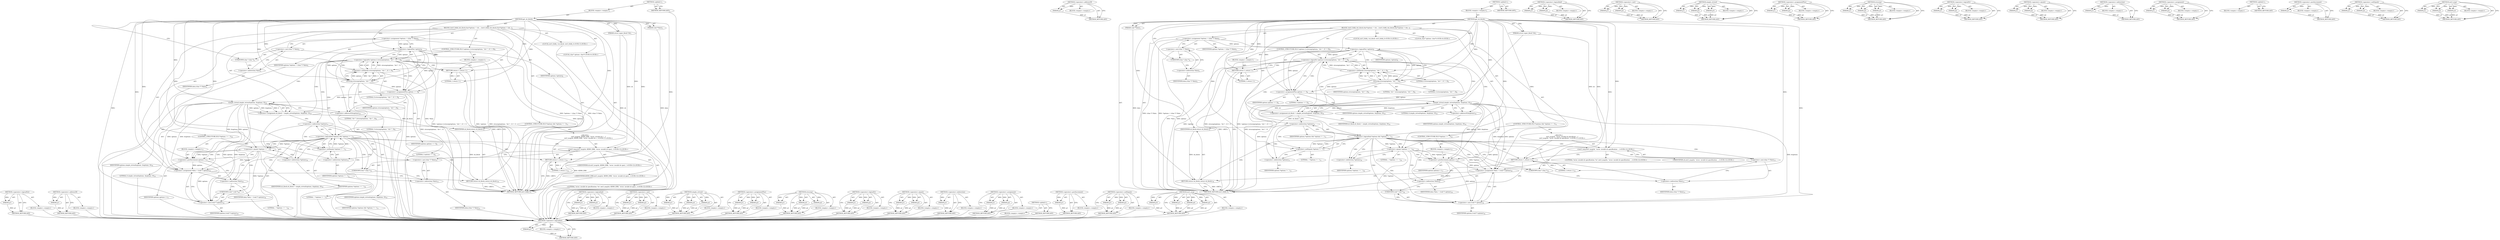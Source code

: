 digraph "ext3_msg" {
vulnerable_127 [label=<(METHOD,&lt;operator&gt;.logicalNot)>];
vulnerable_128 [label=<(PARAM,p1)>];
vulnerable_129 [label=<(BLOCK,&lt;empty&gt;,&lt;empty&gt;)>];
vulnerable_130 [label=<(METHOD_RETURN,ANY)>];
vulnerable_153 [label=<(METHOD,&lt;operator&gt;.addressOf)>];
vulnerable_154 [label=<(PARAM,p1)>];
vulnerable_155 [label=<(BLOCK,&lt;empty&gt;,&lt;empty&gt;)>];
vulnerable_156 [label=<(METHOD_RETURN,ANY)>];
vulnerable_6 [label=<(METHOD,&lt;global&gt;)<SUB>1</SUB>>];
vulnerable_7 [label=<(BLOCK,&lt;empty&gt;,&lt;empty&gt;)<SUB>1</SUB>>];
vulnerable_8 [label=<(METHOD,get_sb_block)<SUB>1</SUB>>];
vulnerable_9 [label=<(PARAM,void **data)<SUB>1</SUB>>];
vulnerable_10 [label=<(PARAM,struct super_block *sb)<SUB>1</SUB>>];
vulnerable_11 [label=<(BLOCK,{
	ext3_fsblk_t	sb_block;
	char		*options = (ch...,{
	ext3_fsblk_t	sb_block;
	char		*options = (ch...)<SUB>2</SUB>>];
vulnerable_12 [label="<(LOCAL,ext3_fsblk_t sb_block: ext3_fsblk_t)<SUB>3</SUB>>"];
vulnerable_13 [label="<(LOCAL,char* options: char*)<SUB>4</SUB>>"];
vulnerable_14 [label=<(&lt;operator&gt;.assignment,*options = (char *) *data)<SUB>4</SUB>>];
vulnerable_15 [label=<(IDENTIFIER,options,*options = (char *) *data)<SUB>4</SUB>>];
vulnerable_16 [label=<(&lt;operator&gt;.cast,(char *) *data)<SUB>4</SUB>>];
vulnerable_17 [label=<(UNKNOWN,char *,char *)<SUB>4</SUB>>];
vulnerable_18 [label=<(&lt;operator&gt;.indirection,*data)<SUB>4</SUB>>];
vulnerable_19 [label=<(IDENTIFIER,data,(char *) *data)<SUB>4</SUB>>];
vulnerable_20 [label=<(CONTROL_STRUCTURE,IF,if (!options || strncmp(options, &quot;sb=&quot;, 3) != 0))<SUB>6</SUB>>];
vulnerable_21 [label=<(&lt;operator&gt;.logicalOr,!options || strncmp(options, &quot;sb=&quot;, 3) != 0)<SUB>6</SUB>>];
vulnerable_22 [label=<(&lt;operator&gt;.logicalNot,!options)<SUB>6</SUB>>];
vulnerable_23 [label=<(IDENTIFIER,options,!options)<SUB>6</SUB>>];
vulnerable_24 [label=<(&lt;operator&gt;.notEquals,strncmp(options, &quot;sb=&quot;, 3) != 0)<SUB>6</SUB>>];
vulnerable_25 [label=<(strncmp,strncmp(options, &quot;sb=&quot;, 3))<SUB>6</SUB>>];
vulnerable_26 [label=<(IDENTIFIER,options,strncmp(options, &quot;sb=&quot;, 3))<SUB>6</SUB>>];
vulnerable_27 [label=<(LITERAL,&quot;sb=&quot;,strncmp(options, &quot;sb=&quot;, 3))<SUB>6</SUB>>];
vulnerable_28 [label=<(LITERAL,3,strncmp(options, &quot;sb=&quot;, 3))<SUB>6</SUB>>];
vulnerable_29 [label=<(LITERAL,0,strncmp(options, &quot;sb=&quot;, 3) != 0)<SUB>6</SUB>>];
vulnerable_30 [label=<(BLOCK,&lt;empty&gt;,&lt;empty&gt;)<SUB>7</SUB>>];
vulnerable_31 [label=<(RETURN,return 1;,return 1;)<SUB>7</SUB>>];
vulnerable_32 [label=<(LITERAL,1,return 1;)<SUB>7</SUB>>];
vulnerable_33 [label=<(&lt;operator&gt;.assignmentPlus,options += 3)<SUB>8</SUB>>];
vulnerable_34 [label=<(IDENTIFIER,options,options += 3)<SUB>8</SUB>>];
vulnerable_35 [label=<(LITERAL,3,options += 3)<SUB>8</SUB>>];
vulnerable_36 [label=<(&lt;operator&gt;.assignment,sb_block = simple_strtoul(options, &amp;options, 0))<SUB>10</SUB>>];
vulnerable_37 [label=<(IDENTIFIER,sb_block,sb_block = simple_strtoul(options, &amp;options, 0))<SUB>10</SUB>>];
vulnerable_38 [label=<(simple_strtoul,simple_strtoul(options, &amp;options, 0))<SUB>10</SUB>>];
vulnerable_39 [label=<(IDENTIFIER,options,simple_strtoul(options, &amp;options, 0))<SUB>10</SUB>>];
vulnerable_40 [label=<(&lt;operator&gt;.addressOf,&amp;options)<SUB>10</SUB>>];
vulnerable_41 [label=<(IDENTIFIER,options,simple_strtoul(options, &amp;options, 0))<SUB>10</SUB>>];
vulnerable_42 [label=<(LITERAL,0,simple_strtoul(options, &amp;options, 0))<SUB>10</SUB>>];
vulnerable_43 [label=<(CONTROL_STRUCTURE,IF,if (*options &amp;&amp; *options != ','))<SUB>11</SUB>>];
vulnerable_44 [label=<(&lt;operator&gt;.logicalAnd,*options &amp;&amp; *options != ',')<SUB>11</SUB>>];
vulnerable_45 [label=<(&lt;operator&gt;.indirection,*options)<SUB>11</SUB>>];
vulnerable_46 [label=<(IDENTIFIER,options,*options &amp;&amp; *options != ',')<SUB>11</SUB>>];
vulnerable_47 [label=<(&lt;operator&gt;.notEquals,*options != ',')<SUB>11</SUB>>];
vulnerable_48 [label=<(&lt;operator&gt;.indirection,*options)<SUB>11</SUB>>];
vulnerable_49 [label=<(IDENTIFIER,options,*options != ',')<SUB>11</SUB>>];
vulnerable_50 [label=<(LITERAL,',',*options != ',')<SUB>11</SUB>>];
vulnerable_51 [label="<(BLOCK,{
		ext3_msg(sb, &quot;error: invalid sb specificati...,{
		ext3_msg(sb, &quot;error: invalid sb specificati...)<SUB>11</SUB>>"];
vulnerable_52 [label="<(ext3_msg,ext3_msg(sb, &quot;error: invalid sb specification: ...)<SUB>12</SUB>>"];
vulnerable_53 [label="<(IDENTIFIER,sb,ext3_msg(sb, &quot;error: invalid sb specification: ...)<SUB>12</SUB>>"];
vulnerable_54 [label="<(LITERAL,&quot;error: invalid sb specification: %s&quot;,ext3_msg(sb, &quot;error: invalid sb specification: ...)<SUB>12</SUB>>"];
vulnerable_55 [label=<(&lt;operator&gt;.cast,(char *) *data)<SUB>13</SUB>>];
vulnerable_56 [label=<(UNKNOWN,char *,char *)<SUB>13</SUB>>];
vulnerable_57 [label=<(&lt;operator&gt;.indirection,*data)<SUB>13</SUB>>];
vulnerable_58 [label=<(IDENTIFIER,data,(char *) *data)<SUB>13</SUB>>];
vulnerable_59 [label=<(RETURN,return 1;,return 1;)<SUB>14</SUB>>];
vulnerable_60 [label=<(LITERAL,1,return 1;)<SUB>14</SUB>>];
vulnerable_61 [label=<(CONTROL_STRUCTURE,IF,if (*options == ','))<SUB>16</SUB>>];
vulnerable_62 [label=<(&lt;operator&gt;.equals,*options == ',')<SUB>16</SUB>>];
vulnerable_63 [label=<(&lt;operator&gt;.indirection,*options)<SUB>16</SUB>>];
vulnerable_64 [label=<(IDENTIFIER,options,*options == ',')<SUB>16</SUB>>];
vulnerable_65 [label=<(LITERAL,',',*options == ',')<SUB>16</SUB>>];
vulnerable_66 [label=<(BLOCK,&lt;empty&gt;,&lt;empty&gt;)<SUB>17</SUB>>];
vulnerable_67 [label=<(&lt;operator&gt;.postIncrement,options++)<SUB>17</SUB>>];
vulnerable_68 [label=<(IDENTIFIER,options,options++)<SUB>17</SUB>>];
vulnerable_69 [label=<(&lt;operator&gt;.assignment,*data = (void *) options)<SUB>18</SUB>>];
vulnerable_70 [label=<(&lt;operator&gt;.indirection,*data)<SUB>18</SUB>>];
vulnerable_71 [label=<(IDENTIFIER,data,*data = (void *) options)<SUB>18</SUB>>];
vulnerable_72 [label=<(&lt;operator&gt;.cast,(void *) options)<SUB>18</SUB>>];
vulnerable_73 [label=<(UNKNOWN,void *,void *)<SUB>18</SUB>>];
vulnerable_74 [label=<(IDENTIFIER,options,(void *) options)<SUB>18</SUB>>];
vulnerable_75 [label=<(RETURN,return sb_block;,return sb_block;)<SUB>19</SUB>>];
vulnerable_76 [label=<(IDENTIFIER,sb_block,return sb_block;)<SUB>19</SUB>>];
vulnerable_77 [label=<(METHOD_RETURN,ext3_fsblk_t)<SUB>1</SUB>>];
vulnerable_79 [label=<(METHOD_RETURN,ANY)<SUB>1</SUB>>];
vulnerable_157 [label=<(METHOD,&lt;operator&gt;.logicalAnd)>];
vulnerable_158 [label=<(PARAM,p1)>];
vulnerable_159 [label=<(PARAM,p2)>];
vulnerable_160 [label=<(BLOCK,&lt;empty&gt;,&lt;empty&gt;)>];
vulnerable_161 [label=<(METHOD_RETURN,ANY)>];
vulnerable_113 [label=<(METHOD,&lt;operator&gt;.cast)>];
vulnerable_114 [label=<(PARAM,p1)>];
vulnerable_115 [label=<(PARAM,p2)>];
vulnerable_116 [label=<(BLOCK,&lt;empty&gt;,&lt;empty&gt;)>];
vulnerable_117 [label=<(METHOD_RETURN,ANY)>];
vulnerable_147 [label=<(METHOD,simple_strtoul)>];
vulnerable_148 [label=<(PARAM,p1)>];
vulnerable_149 [label=<(PARAM,p2)>];
vulnerable_150 [label=<(PARAM,p3)>];
vulnerable_151 [label=<(BLOCK,&lt;empty&gt;,&lt;empty&gt;)>];
vulnerable_152 [label=<(METHOD_RETURN,ANY)>];
vulnerable_142 [label=<(METHOD,&lt;operator&gt;.assignmentPlus)>];
vulnerable_143 [label=<(PARAM,p1)>];
vulnerable_144 [label=<(PARAM,p2)>];
vulnerable_145 [label=<(BLOCK,&lt;empty&gt;,&lt;empty&gt;)>];
vulnerable_146 [label=<(METHOD_RETURN,ANY)>];
vulnerable_136 [label=<(METHOD,strncmp)>];
vulnerable_137 [label=<(PARAM,p1)>];
vulnerable_138 [label=<(PARAM,p2)>];
vulnerable_139 [label=<(PARAM,p3)>];
vulnerable_140 [label=<(BLOCK,&lt;empty&gt;,&lt;empty&gt;)>];
vulnerable_141 [label=<(METHOD_RETURN,ANY)>];
vulnerable_122 [label=<(METHOD,&lt;operator&gt;.logicalOr)>];
vulnerable_123 [label=<(PARAM,p1)>];
vulnerable_124 [label=<(PARAM,p2)>];
vulnerable_125 [label=<(BLOCK,&lt;empty&gt;,&lt;empty&gt;)>];
vulnerable_126 [label=<(METHOD_RETURN,ANY)>];
vulnerable_168 [label=<(METHOD,&lt;operator&gt;.equals)>];
vulnerable_169 [label=<(PARAM,p1)>];
vulnerable_170 [label=<(PARAM,p2)>];
vulnerable_171 [label=<(BLOCK,&lt;empty&gt;,&lt;empty&gt;)>];
vulnerable_172 [label=<(METHOD_RETURN,ANY)>];
vulnerable_118 [label=<(METHOD,&lt;operator&gt;.indirection)>];
vulnerable_119 [label=<(PARAM,p1)>];
vulnerable_120 [label=<(BLOCK,&lt;empty&gt;,&lt;empty&gt;)>];
vulnerable_121 [label=<(METHOD_RETURN,ANY)>];
vulnerable_108 [label=<(METHOD,&lt;operator&gt;.assignment)>];
vulnerable_109 [label=<(PARAM,p1)>];
vulnerable_110 [label=<(PARAM,p2)>];
vulnerable_111 [label=<(BLOCK,&lt;empty&gt;,&lt;empty&gt;)>];
vulnerable_112 [label=<(METHOD_RETURN,ANY)>];
vulnerable_102 [label=<(METHOD,&lt;global&gt;)<SUB>1</SUB>>];
vulnerable_103 [label=<(BLOCK,&lt;empty&gt;,&lt;empty&gt;)>];
vulnerable_104 [label=<(METHOD_RETURN,ANY)>];
vulnerable_173 [label=<(METHOD,&lt;operator&gt;.postIncrement)>];
vulnerable_174 [label=<(PARAM,p1)>];
vulnerable_175 [label=<(BLOCK,&lt;empty&gt;,&lt;empty&gt;)>];
vulnerable_176 [label=<(METHOD_RETURN,ANY)>];
vulnerable_131 [label=<(METHOD,&lt;operator&gt;.notEquals)>];
vulnerable_132 [label=<(PARAM,p1)>];
vulnerable_133 [label=<(PARAM,p2)>];
vulnerable_134 [label=<(BLOCK,&lt;empty&gt;,&lt;empty&gt;)>];
vulnerable_135 [label=<(METHOD_RETURN,ANY)>];
vulnerable_162 [label=<(METHOD,ext3_msg)>];
vulnerable_163 [label=<(PARAM,p1)>];
vulnerable_164 [label=<(PARAM,p2)>];
vulnerable_165 [label=<(PARAM,p3)>];
vulnerable_166 [label=<(BLOCK,&lt;empty&gt;,&lt;empty&gt;)>];
vulnerable_167 [label=<(METHOD_RETURN,ANY)>];
fixed_128 [label=<(METHOD,&lt;operator&gt;.logicalNot)>];
fixed_129 [label=<(PARAM,p1)>];
fixed_130 [label=<(BLOCK,&lt;empty&gt;,&lt;empty&gt;)>];
fixed_131 [label=<(METHOD_RETURN,ANY)>];
fixed_154 [label=<(METHOD,&lt;operator&gt;.addressOf)>];
fixed_155 [label=<(PARAM,p1)>];
fixed_156 [label=<(BLOCK,&lt;empty&gt;,&lt;empty&gt;)>];
fixed_157 [label=<(METHOD_RETURN,ANY)>];
fixed_6 [label=<(METHOD,&lt;global&gt;)<SUB>1</SUB>>];
fixed_7 [label=<(BLOCK,&lt;empty&gt;,&lt;empty&gt;)<SUB>1</SUB>>];
fixed_8 [label=<(METHOD,get_sb_block)<SUB>1</SUB>>];
fixed_9 [label=<(PARAM,void **data)<SUB>1</SUB>>];
fixed_10 [label=<(PARAM,struct super_block *sb)<SUB>1</SUB>>];
fixed_11 [label=<(BLOCK,{
	ext3_fsblk_t	sb_block;
	char		*options = (ch...,{
	ext3_fsblk_t	sb_block;
	char		*options = (ch...)<SUB>2</SUB>>];
fixed_12 [label="<(LOCAL,ext3_fsblk_t sb_block: ext3_fsblk_t)<SUB>3</SUB>>"];
fixed_13 [label="<(LOCAL,char* options: char*)<SUB>4</SUB>>"];
fixed_14 [label=<(&lt;operator&gt;.assignment,*options = (char *) *data)<SUB>4</SUB>>];
fixed_15 [label=<(IDENTIFIER,options,*options = (char *) *data)<SUB>4</SUB>>];
fixed_16 [label=<(&lt;operator&gt;.cast,(char *) *data)<SUB>4</SUB>>];
fixed_17 [label=<(UNKNOWN,char *,char *)<SUB>4</SUB>>];
fixed_18 [label=<(&lt;operator&gt;.indirection,*data)<SUB>4</SUB>>];
fixed_19 [label=<(IDENTIFIER,data,(char *) *data)<SUB>4</SUB>>];
fixed_20 [label=<(CONTROL_STRUCTURE,IF,if (!options || strncmp(options, &quot;sb=&quot;, 3) != 0))<SUB>6</SUB>>];
fixed_21 [label=<(&lt;operator&gt;.logicalOr,!options || strncmp(options, &quot;sb=&quot;, 3) != 0)<SUB>6</SUB>>];
fixed_22 [label=<(&lt;operator&gt;.logicalNot,!options)<SUB>6</SUB>>];
fixed_23 [label=<(IDENTIFIER,options,!options)<SUB>6</SUB>>];
fixed_24 [label=<(&lt;operator&gt;.notEquals,strncmp(options, &quot;sb=&quot;, 3) != 0)<SUB>6</SUB>>];
fixed_25 [label=<(strncmp,strncmp(options, &quot;sb=&quot;, 3))<SUB>6</SUB>>];
fixed_26 [label=<(IDENTIFIER,options,strncmp(options, &quot;sb=&quot;, 3))<SUB>6</SUB>>];
fixed_27 [label=<(LITERAL,&quot;sb=&quot;,strncmp(options, &quot;sb=&quot;, 3))<SUB>6</SUB>>];
fixed_28 [label=<(LITERAL,3,strncmp(options, &quot;sb=&quot;, 3))<SUB>6</SUB>>];
fixed_29 [label=<(LITERAL,0,strncmp(options, &quot;sb=&quot;, 3) != 0)<SUB>6</SUB>>];
fixed_30 [label=<(BLOCK,&lt;empty&gt;,&lt;empty&gt;)<SUB>7</SUB>>];
fixed_31 [label=<(RETURN,return 1;,return 1;)<SUB>7</SUB>>];
fixed_32 [label=<(LITERAL,1,return 1;)<SUB>7</SUB>>];
fixed_33 [label=<(&lt;operator&gt;.assignmentPlus,options += 3)<SUB>8</SUB>>];
fixed_34 [label=<(IDENTIFIER,options,options += 3)<SUB>8</SUB>>];
fixed_35 [label=<(LITERAL,3,options += 3)<SUB>8</SUB>>];
fixed_36 [label=<(&lt;operator&gt;.assignment,sb_block = simple_strtoul(options, &amp;options, 0))<SUB>10</SUB>>];
fixed_37 [label=<(IDENTIFIER,sb_block,sb_block = simple_strtoul(options, &amp;options, 0))<SUB>10</SUB>>];
fixed_38 [label=<(simple_strtoul,simple_strtoul(options, &amp;options, 0))<SUB>10</SUB>>];
fixed_39 [label=<(IDENTIFIER,options,simple_strtoul(options, &amp;options, 0))<SUB>10</SUB>>];
fixed_40 [label=<(&lt;operator&gt;.addressOf,&amp;options)<SUB>10</SUB>>];
fixed_41 [label=<(IDENTIFIER,options,simple_strtoul(options, &amp;options, 0))<SUB>10</SUB>>];
fixed_42 [label=<(LITERAL,0,simple_strtoul(options, &amp;options, 0))<SUB>10</SUB>>];
fixed_43 [label=<(CONTROL_STRUCTURE,IF,if (*options &amp;&amp; *options != ','))<SUB>11</SUB>>];
fixed_44 [label=<(&lt;operator&gt;.logicalAnd,*options &amp;&amp; *options != ',')<SUB>11</SUB>>];
fixed_45 [label=<(&lt;operator&gt;.indirection,*options)<SUB>11</SUB>>];
fixed_46 [label=<(IDENTIFIER,options,*options &amp;&amp; *options != ',')<SUB>11</SUB>>];
fixed_47 [label=<(&lt;operator&gt;.notEquals,*options != ',')<SUB>11</SUB>>];
fixed_48 [label=<(&lt;operator&gt;.indirection,*options)<SUB>11</SUB>>];
fixed_49 [label=<(IDENTIFIER,options,*options != ',')<SUB>11</SUB>>];
fixed_50 [label=<(LITERAL,',',*options != ',')<SUB>11</SUB>>];
fixed_51 [label="<(BLOCK,{
		ext3_msg(sb, KERN_ERR, &quot;error: invalid sb s...,{
		ext3_msg(sb, KERN_ERR, &quot;error: invalid sb s...)<SUB>11</SUB>>"];
fixed_52 [label="<(ext3_msg,ext3_msg(sb, KERN_ERR, &quot;error: invalid sb speci...)<SUB>12</SUB>>"];
fixed_53 [label="<(IDENTIFIER,sb,ext3_msg(sb, KERN_ERR, &quot;error: invalid sb speci...)<SUB>12</SUB>>"];
fixed_54 [label="<(IDENTIFIER,KERN_ERR,ext3_msg(sb, KERN_ERR, &quot;error: invalid sb speci...)<SUB>12</SUB>>"];
fixed_55 [label="<(LITERAL,&quot;error: invalid sb specification: %s&quot;,ext3_msg(sb, KERN_ERR, &quot;error: invalid sb speci...)<SUB>12</SUB>>"];
fixed_56 [label=<(&lt;operator&gt;.cast,(char *) *data)<SUB>13</SUB>>];
fixed_57 [label=<(UNKNOWN,char *,char *)<SUB>13</SUB>>];
fixed_58 [label=<(&lt;operator&gt;.indirection,*data)<SUB>13</SUB>>];
fixed_59 [label=<(IDENTIFIER,data,(char *) *data)<SUB>13</SUB>>];
fixed_60 [label=<(RETURN,return 1;,return 1;)<SUB>14</SUB>>];
fixed_61 [label=<(LITERAL,1,return 1;)<SUB>14</SUB>>];
fixed_62 [label=<(CONTROL_STRUCTURE,IF,if (*options == ','))<SUB>16</SUB>>];
fixed_63 [label=<(&lt;operator&gt;.equals,*options == ',')<SUB>16</SUB>>];
fixed_64 [label=<(&lt;operator&gt;.indirection,*options)<SUB>16</SUB>>];
fixed_65 [label=<(IDENTIFIER,options,*options == ',')<SUB>16</SUB>>];
fixed_66 [label=<(LITERAL,',',*options == ',')<SUB>16</SUB>>];
fixed_67 [label=<(BLOCK,&lt;empty&gt;,&lt;empty&gt;)<SUB>17</SUB>>];
fixed_68 [label=<(&lt;operator&gt;.postIncrement,options++)<SUB>17</SUB>>];
fixed_69 [label=<(IDENTIFIER,options,options++)<SUB>17</SUB>>];
fixed_70 [label=<(&lt;operator&gt;.assignment,*data = (void *) options)<SUB>18</SUB>>];
fixed_71 [label=<(&lt;operator&gt;.indirection,*data)<SUB>18</SUB>>];
fixed_72 [label=<(IDENTIFIER,data,*data = (void *) options)<SUB>18</SUB>>];
fixed_73 [label=<(&lt;operator&gt;.cast,(void *) options)<SUB>18</SUB>>];
fixed_74 [label=<(UNKNOWN,void *,void *)<SUB>18</SUB>>];
fixed_75 [label=<(IDENTIFIER,options,(void *) options)<SUB>18</SUB>>];
fixed_76 [label=<(RETURN,return sb_block;,return sb_block;)<SUB>19</SUB>>];
fixed_77 [label=<(IDENTIFIER,sb_block,return sb_block;)<SUB>19</SUB>>];
fixed_78 [label=<(METHOD_RETURN,ext3_fsblk_t)<SUB>1</SUB>>];
fixed_80 [label=<(METHOD_RETURN,ANY)<SUB>1</SUB>>];
fixed_158 [label=<(METHOD,&lt;operator&gt;.logicalAnd)>];
fixed_159 [label=<(PARAM,p1)>];
fixed_160 [label=<(PARAM,p2)>];
fixed_161 [label=<(BLOCK,&lt;empty&gt;,&lt;empty&gt;)>];
fixed_162 [label=<(METHOD_RETURN,ANY)>];
fixed_114 [label=<(METHOD,&lt;operator&gt;.cast)>];
fixed_115 [label=<(PARAM,p1)>];
fixed_116 [label=<(PARAM,p2)>];
fixed_117 [label=<(BLOCK,&lt;empty&gt;,&lt;empty&gt;)>];
fixed_118 [label=<(METHOD_RETURN,ANY)>];
fixed_148 [label=<(METHOD,simple_strtoul)>];
fixed_149 [label=<(PARAM,p1)>];
fixed_150 [label=<(PARAM,p2)>];
fixed_151 [label=<(PARAM,p3)>];
fixed_152 [label=<(BLOCK,&lt;empty&gt;,&lt;empty&gt;)>];
fixed_153 [label=<(METHOD_RETURN,ANY)>];
fixed_143 [label=<(METHOD,&lt;operator&gt;.assignmentPlus)>];
fixed_144 [label=<(PARAM,p1)>];
fixed_145 [label=<(PARAM,p2)>];
fixed_146 [label=<(BLOCK,&lt;empty&gt;,&lt;empty&gt;)>];
fixed_147 [label=<(METHOD_RETURN,ANY)>];
fixed_137 [label=<(METHOD,strncmp)>];
fixed_138 [label=<(PARAM,p1)>];
fixed_139 [label=<(PARAM,p2)>];
fixed_140 [label=<(PARAM,p3)>];
fixed_141 [label=<(BLOCK,&lt;empty&gt;,&lt;empty&gt;)>];
fixed_142 [label=<(METHOD_RETURN,ANY)>];
fixed_123 [label=<(METHOD,&lt;operator&gt;.logicalOr)>];
fixed_124 [label=<(PARAM,p1)>];
fixed_125 [label=<(PARAM,p2)>];
fixed_126 [label=<(BLOCK,&lt;empty&gt;,&lt;empty&gt;)>];
fixed_127 [label=<(METHOD_RETURN,ANY)>];
fixed_170 [label=<(METHOD,&lt;operator&gt;.equals)>];
fixed_171 [label=<(PARAM,p1)>];
fixed_172 [label=<(PARAM,p2)>];
fixed_173 [label=<(BLOCK,&lt;empty&gt;,&lt;empty&gt;)>];
fixed_174 [label=<(METHOD_RETURN,ANY)>];
fixed_119 [label=<(METHOD,&lt;operator&gt;.indirection)>];
fixed_120 [label=<(PARAM,p1)>];
fixed_121 [label=<(BLOCK,&lt;empty&gt;,&lt;empty&gt;)>];
fixed_122 [label=<(METHOD_RETURN,ANY)>];
fixed_109 [label=<(METHOD,&lt;operator&gt;.assignment)>];
fixed_110 [label=<(PARAM,p1)>];
fixed_111 [label=<(PARAM,p2)>];
fixed_112 [label=<(BLOCK,&lt;empty&gt;,&lt;empty&gt;)>];
fixed_113 [label=<(METHOD_RETURN,ANY)>];
fixed_103 [label=<(METHOD,&lt;global&gt;)<SUB>1</SUB>>];
fixed_104 [label=<(BLOCK,&lt;empty&gt;,&lt;empty&gt;)>];
fixed_105 [label=<(METHOD_RETURN,ANY)>];
fixed_175 [label=<(METHOD,&lt;operator&gt;.postIncrement)>];
fixed_176 [label=<(PARAM,p1)>];
fixed_177 [label=<(BLOCK,&lt;empty&gt;,&lt;empty&gt;)>];
fixed_178 [label=<(METHOD_RETURN,ANY)>];
fixed_132 [label=<(METHOD,&lt;operator&gt;.notEquals)>];
fixed_133 [label=<(PARAM,p1)>];
fixed_134 [label=<(PARAM,p2)>];
fixed_135 [label=<(BLOCK,&lt;empty&gt;,&lt;empty&gt;)>];
fixed_136 [label=<(METHOD_RETURN,ANY)>];
fixed_163 [label=<(METHOD,ext3_msg)>];
fixed_164 [label=<(PARAM,p1)>];
fixed_165 [label=<(PARAM,p2)>];
fixed_166 [label=<(PARAM,p3)>];
fixed_167 [label=<(PARAM,p4)>];
fixed_168 [label=<(BLOCK,&lt;empty&gt;,&lt;empty&gt;)>];
fixed_169 [label=<(METHOD_RETURN,ANY)>];
vulnerable_127 -> vulnerable_128  [key=0, label="AST: "];
vulnerable_127 -> vulnerable_128  [key=1, label="DDG: "];
vulnerable_127 -> vulnerable_129  [key=0, label="AST: "];
vulnerable_127 -> vulnerable_130  [key=0, label="AST: "];
vulnerable_127 -> vulnerable_130  [key=1, label="CFG: "];
vulnerable_128 -> vulnerable_130  [key=0, label="DDG: p1"];
vulnerable_153 -> vulnerable_154  [key=0, label="AST: "];
vulnerable_153 -> vulnerable_154  [key=1, label="DDG: "];
vulnerable_153 -> vulnerable_155  [key=0, label="AST: "];
vulnerable_153 -> vulnerable_156  [key=0, label="AST: "];
vulnerable_153 -> vulnerable_156  [key=1, label="CFG: "];
vulnerable_154 -> vulnerable_156  [key=0, label="DDG: p1"];
vulnerable_6 -> vulnerable_7  [key=0, label="AST: "];
vulnerable_6 -> vulnerable_79  [key=0, label="AST: "];
vulnerable_6 -> vulnerable_79  [key=1, label="CFG: "];
vulnerable_7 -> vulnerable_8  [key=0, label="AST: "];
vulnerable_8 -> vulnerable_9  [key=0, label="AST: "];
vulnerable_8 -> vulnerable_9  [key=1, label="DDG: "];
vulnerable_8 -> vulnerable_10  [key=0, label="AST: "];
vulnerable_8 -> vulnerable_10  [key=1, label="DDG: "];
vulnerable_8 -> vulnerable_11  [key=0, label="AST: "];
vulnerable_8 -> vulnerable_77  [key=0, label="AST: "];
vulnerable_8 -> vulnerable_17  [key=0, label="CFG: "];
vulnerable_8 -> vulnerable_33  [key=0, label="DDG: "];
vulnerable_8 -> vulnerable_69  [key=0, label="DDG: "];
vulnerable_8 -> vulnerable_76  [key=0, label="DDG: "];
vulnerable_8 -> vulnerable_31  [key=0, label="DDG: "];
vulnerable_8 -> vulnerable_38  [key=0, label="DDG: "];
vulnerable_8 -> vulnerable_59  [key=0, label="DDG: "];
vulnerable_8 -> vulnerable_62  [key=0, label="DDG: "];
vulnerable_8 -> vulnerable_72  [key=0, label="DDG: "];
vulnerable_8 -> vulnerable_22  [key=0, label="DDG: "];
vulnerable_8 -> vulnerable_24  [key=0, label="DDG: "];
vulnerable_8 -> vulnerable_32  [key=0, label="DDG: "];
vulnerable_8 -> vulnerable_47  [key=0, label="DDG: "];
vulnerable_8 -> vulnerable_52  [key=0, label="DDG: "];
vulnerable_8 -> vulnerable_60  [key=0, label="DDG: "];
vulnerable_8 -> vulnerable_67  [key=0, label="DDG: "];
vulnerable_8 -> vulnerable_25  [key=0, label="DDG: "];
vulnerable_9 -> vulnerable_77  [key=0, label="DDG: data"];
vulnerable_10 -> vulnerable_77  [key=0, label="DDG: sb"];
vulnerable_10 -> vulnerable_52  [key=0, label="DDG: sb"];
vulnerable_11 -> vulnerable_12  [key=0, label="AST: "];
vulnerable_11 -> vulnerable_13  [key=0, label="AST: "];
vulnerable_11 -> vulnerable_14  [key=0, label="AST: "];
vulnerable_11 -> vulnerable_20  [key=0, label="AST: "];
vulnerable_11 -> vulnerable_33  [key=0, label="AST: "];
vulnerable_11 -> vulnerable_36  [key=0, label="AST: "];
vulnerable_11 -> vulnerable_43  [key=0, label="AST: "];
vulnerable_11 -> vulnerable_61  [key=0, label="AST: "];
vulnerable_11 -> vulnerable_69  [key=0, label="AST: "];
vulnerable_11 -> vulnerable_75  [key=0, label="AST: "];
vulnerable_14 -> vulnerable_15  [key=0, label="AST: "];
vulnerable_14 -> vulnerable_16  [key=0, label="AST: "];
vulnerable_14 -> vulnerable_22  [key=0, label="CFG: "];
vulnerable_14 -> vulnerable_22  [key=1, label="DDG: options"];
vulnerable_14 -> vulnerable_77  [key=0, label="DDG: (char *) *data"];
vulnerable_14 -> vulnerable_77  [key=1, label="DDG: *options = (char *) *data"];
vulnerable_16 -> vulnerable_17  [key=0, label="AST: "];
vulnerable_16 -> vulnerable_18  [key=0, label="AST: "];
vulnerable_16 -> vulnerable_14  [key=0, label="CFG: "];
vulnerable_16 -> vulnerable_77  [key=0, label="DDG: *data"];
vulnerable_17 -> vulnerable_18  [key=0, label="CFG: "];
vulnerable_18 -> vulnerable_19  [key=0, label="AST: "];
vulnerable_18 -> vulnerable_16  [key=0, label="CFG: "];
vulnerable_20 -> vulnerable_21  [key=0, label="AST: "];
vulnerable_20 -> vulnerable_30  [key=0, label="AST: "];
vulnerable_21 -> vulnerable_22  [key=0, label="AST: "];
vulnerable_21 -> vulnerable_24  [key=0, label="AST: "];
vulnerable_21 -> vulnerable_31  [key=0, label="CFG: "];
vulnerable_21 -> vulnerable_31  [key=1, label="CDG: "];
vulnerable_21 -> vulnerable_33  [key=0, label="CFG: "];
vulnerable_21 -> vulnerable_33  [key=1, label="CDG: "];
vulnerable_21 -> vulnerable_77  [key=0, label="DDG: !options"];
vulnerable_21 -> vulnerable_77  [key=1, label="DDG: strncmp(options, &quot;sb=&quot;, 3) != 0"];
vulnerable_21 -> vulnerable_77  [key=2, label="DDG: !options || strncmp(options, &quot;sb=&quot;, 3) != 0"];
vulnerable_21 -> vulnerable_38  [key=0, label="CDG: "];
vulnerable_21 -> vulnerable_45  [key=0, label="CDG: "];
vulnerable_21 -> vulnerable_40  [key=0, label="CDG: "];
vulnerable_21 -> vulnerable_44  [key=0, label="CDG: "];
vulnerable_21 -> vulnerable_36  [key=0, label="CDG: "];
vulnerable_22 -> vulnerable_23  [key=0, label="AST: "];
vulnerable_22 -> vulnerable_21  [key=0, label="CFG: "];
vulnerable_22 -> vulnerable_21  [key=1, label="DDG: options"];
vulnerable_22 -> vulnerable_25  [key=0, label="CFG: "];
vulnerable_22 -> vulnerable_25  [key=1, label="DDG: options"];
vulnerable_22 -> vulnerable_25  [key=2, label="CDG: "];
vulnerable_22 -> vulnerable_77  [key=0, label="DDG: options"];
vulnerable_22 -> vulnerable_33  [key=0, label="DDG: options"];
vulnerable_22 -> vulnerable_24  [key=0, label="CDG: "];
vulnerable_24 -> vulnerable_25  [key=0, label="AST: "];
vulnerable_24 -> vulnerable_29  [key=0, label="AST: "];
vulnerable_24 -> vulnerable_21  [key=0, label="CFG: "];
vulnerable_24 -> vulnerable_21  [key=1, label="DDG: strncmp(options, &quot;sb=&quot;, 3)"];
vulnerable_24 -> vulnerable_21  [key=2, label="DDG: 0"];
vulnerable_24 -> vulnerable_77  [key=0, label="DDG: strncmp(options, &quot;sb=&quot;, 3)"];
vulnerable_25 -> vulnerable_26  [key=0, label="AST: "];
vulnerable_25 -> vulnerable_27  [key=0, label="AST: "];
vulnerable_25 -> vulnerable_28  [key=0, label="AST: "];
vulnerable_25 -> vulnerable_24  [key=0, label="CFG: "];
vulnerable_25 -> vulnerable_24  [key=1, label="DDG: options"];
vulnerable_25 -> vulnerable_24  [key=2, label="DDG: &quot;sb=&quot;"];
vulnerable_25 -> vulnerable_24  [key=3, label="DDG: 3"];
vulnerable_25 -> vulnerable_77  [key=0, label="DDG: options"];
vulnerable_25 -> vulnerable_33  [key=0, label="DDG: options"];
vulnerable_30 -> vulnerable_31  [key=0, label="AST: "];
vulnerable_31 -> vulnerable_32  [key=0, label="AST: "];
vulnerable_31 -> vulnerable_77  [key=0, label="CFG: "];
vulnerable_31 -> vulnerable_77  [key=1, label="DDG: &lt;RET&gt;"];
vulnerable_32 -> vulnerable_31  [key=0, label="DDG: 1"];
vulnerable_33 -> vulnerable_34  [key=0, label="AST: "];
vulnerable_33 -> vulnerable_35  [key=0, label="AST: "];
vulnerable_33 -> vulnerable_40  [key=0, label="CFG: "];
vulnerable_33 -> vulnerable_38  [key=0, label="DDG: options"];
vulnerable_36 -> vulnerable_37  [key=0, label="AST: "];
vulnerable_36 -> vulnerable_38  [key=0, label="AST: "];
vulnerable_36 -> vulnerable_45  [key=0, label="CFG: "];
vulnerable_36 -> vulnerable_76  [key=0, label="DDG: sb_block"];
vulnerable_38 -> vulnerable_39  [key=0, label="AST: "];
vulnerable_38 -> vulnerable_40  [key=0, label="AST: "];
vulnerable_38 -> vulnerable_42  [key=0, label="AST: "];
vulnerable_38 -> vulnerable_36  [key=0, label="CFG: "];
vulnerable_38 -> vulnerable_36  [key=1, label="DDG: options"];
vulnerable_38 -> vulnerable_36  [key=2, label="DDG: &amp;options"];
vulnerable_38 -> vulnerable_36  [key=3, label="DDG: 0"];
vulnerable_38 -> vulnerable_69  [key=0, label="DDG: options"];
vulnerable_38 -> vulnerable_69  [key=1, label="DDG: &amp;options"];
vulnerable_38 -> vulnerable_72  [key=0, label="DDG: options"];
vulnerable_38 -> vulnerable_72  [key=1, label="DDG: &amp;options"];
vulnerable_38 -> vulnerable_67  [key=0, label="DDG: options"];
vulnerable_38 -> vulnerable_67  [key=1, label="DDG: &amp;options"];
vulnerable_40 -> vulnerable_41  [key=0, label="AST: "];
vulnerable_40 -> vulnerable_38  [key=0, label="CFG: "];
vulnerable_43 -> vulnerable_44  [key=0, label="AST: "];
vulnerable_43 -> vulnerable_51  [key=0, label="AST: "];
vulnerable_44 -> vulnerable_45  [key=0, label="AST: "];
vulnerable_44 -> vulnerable_47  [key=0, label="AST: "];
vulnerable_44 -> vulnerable_56  [key=0, label="CFG: "];
vulnerable_44 -> vulnerable_56  [key=1, label="CDG: "];
vulnerable_44 -> vulnerable_63  [key=0, label="CFG: "];
vulnerable_44 -> vulnerable_63  [key=1, label="CDG: "];
vulnerable_44 -> vulnerable_62  [key=0, label="DDG: *options"];
vulnerable_44 -> vulnerable_62  [key=1, label="CDG: "];
vulnerable_44 -> vulnerable_73  [key=0, label="CDG: "];
vulnerable_44 -> vulnerable_57  [key=0, label="CDG: "];
vulnerable_44 -> vulnerable_75  [key=0, label="CDG: "];
vulnerable_44 -> vulnerable_52  [key=0, label="CDG: "];
vulnerable_44 -> vulnerable_72  [key=0, label="CDG: "];
vulnerable_44 -> vulnerable_69  [key=0, label="CDG: "];
vulnerable_44 -> vulnerable_59  [key=0, label="CDG: "];
vulnerable_44 -> vulnerable_70  [key=0, label="CDG: "];
vulnerable_44 -> vulnerable_55  [key=0, label="CDG: "];
vulnerable_45 -> vulnerable_46  [key=0, label="AST: "];
vulnerable_45 -> vulnerable_44  [key=0, label="CFG: "];
vulnerable_45 -> vulnerable_48  [key=0, label="CFG: "];
vulnerable_45 -> vulnerable_48  [key=1, label="CDG: "];
vulnerable_45 -> vulnerable_47  [key=0, label="CDG: "];
vulnerable_47 -> vulnerable_48  [key=0, label="AST: "];
vulnerable_47 -> vulnerable_50  [key=0, label="AST: "];
vulnerable_47 -> vulnerable_44  [key=0, label="CFG: "];
vulnerable_47 -> vulnerable_44  [key=1, label="DDG: *options"];
vulnerable_47 -> vulnerable_44  [key=2, label="DDG: ','"];
vulnerable_48 -> vulnerable_49  [key=0, label="AST: "];
vulnerable_48 -> vulnerable_47  [key=0, label="CFG: "];
vulnerable_51 -> vulnerable_52  [key=0, label="AST: "];
vulnerable_51 -> vulnerable_59  [key=0, label="AST: "];
vulnerable_52 -> vulnerable_53  [key=0, label="AST: "];
vulnerable_52 -> vulnerable_54  [key=0, label="AST: "];
vulnerable_52 -> vulnerable_55  [key=0, label="AST: "];
vulnerable_52 -> vulnerable_59  [key=0, label="CFG: "];
vulnerable_55 -> vulnerable_56  [key=0, label="AST: "];
vulnerable_55 -> vulnerable_57  [key=0, label="AST: "];
vulnerable_55 -> vulnerable_52  [key=0, label="CFG: "];
vulnerable_56 -> vulnerable_57  [key=0, label="CFG: "];
vulnerable_57 -> vulnerable_58  [key=0, label="AST: "];
vulnerable_57 -> vulnerable_55  [key=0, label="CFG: "];
vulnerable_59 -> vulnerable_60  [key=0, label="AST: "];
vulnerable_59 -> vulnerable_77  [key=0, label="CFG: "];
vulnerable_59 -> vulnerable_77  [key=1, label="DDG: &lt;RET&gt;"];
vulnerable_60 -> vulnerable_59  [key=0, label="DDG: 1"];
vulnerable_61 -> vulnerable_62  [key=0, label="AST: "];
vulnerable_61 -> vulnerable_66  [key=0, label="AST: "];
vulnerable_62 -> vulnerable_63  [key=0, label="AST: "];
vulnerable_62 -> vulnerable_65  [key=0, label="AST: "];
vulnerable_62 -> vulnerable_67  [key=0, label="CFG: "];
vulnerable_62 -> vulnerable_67  [key=1, label="DDG: *options"];
vulnerable_62 -> vulnerable_67  [key=2, label="CDG: "];
vulnerable_62 -> vulnerable_70  [key=0, label="CFG: "];
vulnerable_62 -> vulnerable_69  [key=0, label="DDG: *options"];
vulnerable_62 -> vulnerable_72  [key=0, label="DDG: *options"];
vulnerable_63 -> vulnerable_64  [key=0, label="AST: "];
vulnerable_63 -> vulnerable_62  [key=0, label="CFG: "];
vulnerable_66 -> vulnerable_67  [key=0, label="AST: "];
vulnerable_67 -> vulnerable_68  [key=0, label="AST: "];
vulnerable_67 -> vulnerable_70  [key=0, label="CFG: "];
vulnerable_67 -> vulnerable_69  [key=0, label="DDG: options"];
vulnerable_67 -> vulnerable_72  [key=0, label="DDG: options"];
vulnerable_69 -> vulnerable_70  [key=0, label="AST: "];
vulnerable_69 -> vulnerable_72  [key=0, label="AST: "];
vulnerable_69 -> vulnerable_75  [key=0, label="CFG: "];
vulnerable_70 -> vulnerable_71  [key=0, label="AST: "];
vulnerable_70 -> vulnerable_73  [key=0, label="CFG: "];
vulnerable_72 -> vulnerable_73  [key=0, label="AST: "];
vulnerable_72 -> vulnerable_74  [key=0, label="AST: "];
vulnerable_72 -> vulnerable_69  [key=0, label="CFG: "];
vulnerable_73 -> vulnerable_72  [key=0, label="CFG: "];
vulnerable_75 -> vulnerable_76  [key=0, label="AST: "];
vulnerable_75 -> vulnerable_77  [key=0, label="CFG: "];
vulnerable_75 -> vulnerable_77  [key=1, label="DDG: &lt;RET&gt;"];
vulnerable_76 -> vulnerable_75  [key=0, label="DDG: sb_block"];
vulnerable_157 -> vulnerable_158  [key=0, label="AST: "];
vulnerable_157 -> vulnerable_158  [key=1, label="DDG: "];
vulnerable_157 -> vulnerable_160  [key=0, label="AST: "];
vulnerable_157 -> vulnerable_159  [key=0, label="AST: "];
vulnerable_157 -> vulnerable_159  [key=1, label="DDG: "];
vulnerable_157 -> vulnerable_161  [key=0, label="AST: "];
vulnerable_157 -> vulnerable_161  [key=1, label="CFG: "];
vulnerable_158 -> vulnerable_161  [key=0, label="DDG: p1"];
vulnerable_159 -> vulnerable_161  [key=0, label="DDG: p2"];
vulnerable_113 -> vulnerable_114  [key=0, label="AST: "];
vulnerable_113 -> vulnerable_114  [key=1, label="DDG: "];
vulnerable_113 -> vulnerable_116  [key=0, label="AST: "];
vulnerable_113 -> vulnerable_115  [key=0, label="AST: "];
vulnerable_113 -> vulnerable_115  [key=1, label="DDG: "];
vulnerable_113 -> vulnerable_117  [key=0, label="AST: "];
vulnerable_113 -> vulnerable_117  [key=1, label="CFG: "];
vulnerable_114 -> vulnerable_117  [key=0, label="DDG: p1"];
vulnerable_115 -> vulnerable_117  [key=0, label="DDG: p2"];
vulnerable_147 -> vulnerable_148  [key=0, label="AST: "];
vulnerable_147 -> vulnerable_148  [key=1, label="DDG: "];
vulnerable_147 -> vulnerable_151  [key=0, label="AST: "];
vulnerable_147 -> vulnerable_149  [key=0, label="AST: "];
vulnerable_147 -> vulnerable_149  [key=1, label="DDG: "];
vulnerable_147 -> vulnerable_152  [key=0, label="AST: "];
vulnerable_147 -> vulnerable_152  [key=1, label="CFG: "];
vulnerable_147 -> vulnerable_150  [key=0, label="AST: "];
vulnerable_147 -> vulnerable_150  [key=1, label="DDG: "];
vulnerable_148 -> vulnerable_152  [key=0, label="DDG: p1"];
vulnerable_149 -> vulnerable_152  [key=0, label="DDG: p2"];
vulnerable_150 -> vulnerable_152  [key=0, label="DDG: p3"];
vulnerable_142 -> vulnerable_143  [key=0, label="AST: "];
vulnerable_142 -> vulnerable_143  [key=1, label="DDG: "];
vulnerable_142 -> vulnerable_145  [key=0, label="AST: "];
vulnerable_142 -> vulnerable_144  [key=0, label="AST: "];
vulnerable_142 -> vulnerable_144  [key=1, label="DDG: "];
vulnerable_142 -> vulnerable_146  [key=0, label="AST: "];
vulnerable_142 -> vulnerable_146  [key=1, label="CFG: "];
vulnerable_143 -> vulnerable_146  [key=0, label="DDG: p1"];
vulnerable_144 -> vulnerable_146  [key=0, label="DDG: p2"];
vulnerable_136 -> vulnerable_137  [key=0, label="AST: "];
vulnerable_136 -> vulnerable_137  [key=1, label="DDG: "];
vulnerable_136 -> vulnerable_140  [key=0, label="AST: "];
vulnerable_136 -> vulnerable_138  [key=0, label="AST: "];
vulnerable_136 -> vulnerable_138  [key=1, label="DDG: "];
vulnerable_136 -> vulnerable_141  [key=0, label="AST: "];
vulnerable_136 -> vulnerable_141  [key=1, label="CFG: "];
vulnerable_136 -> vulnerable_139  [key=0, label="AST: "];
vulnerable_136 -> vulnerable_139  [key=1, label="DDG: "];
vulnerable_137 -> vulnerable_141  [key=0, label="DDG: p1"];
vulnerable_138 -> vulnerable_141  [key=0, label="DDG: p2"];
vulnerable_139 -> vulnerable_141  [key=0, label="DDG: p3"];
vulnerable_122 -> vulnerable_123  [key=0, label="AST: "];
vulnerable_122 -> vulnerable_123  [key=1, label="DDG: "];
vulnerable_122 -> vulnerable_125  [key=0, label="AST: "];
vulnerable_122 -> vulnerable_124  [key=0, label="AST: "];
vulnerable_122 -> vulnerable_124  [key=1, label="DDG: "];
vulnerable_122 -> vulnerable_126  [key=0, label="AST: "];
vulnerable_122 -> vulnerable_126  [key=1, label="CFG: "];
vulnerable_123 -> vulnerable_126  [key=0, label="DDG: p1"];
vulnerable_124 -> vulnerable_126  [key=0, label="DDG: p2"];
vulnerable_168 -> vulnerable_169  [key=0, label="AST: "];
vulnerable_168 -> vulnerable_169  [key=1, label="DDG: "];
vulnerable_168 -> vulnerable_171  [key=0, label="AST: "];
vulnerable_168 -> vulnerable_170  [key=0, label="AST: "];
vulnerable_168 -> vulnerable_170  [key=1, label="DDG: "];
vulnerable_168 -> vulnerable_172  [key=0, label="AST: "];
vulnerable_168 -> vulnerable_172  [key=1, label="CFG: "];
vulnerable_169 -> vulnerable_172  [key=0, label="DDG: p1"];
vulnerable_170 -> vulnerable_172  [key=0, label="DDG: p2"];
vulnerable_118 -> vulnerable_119  [key=0, label="AST: "];
vulnerable_118 -> vulnerable_119  [key=1, label="DDG: "];
vulnerable_118 -> vulnerable_120  [key=0, label="AST: "];
vulnerable_118 -> vulnerable_121  [key=0, label="AST: "];
vulnerable_118 -> vulnerable_121  [key=1, label="CFG: "];
vulnerable_119 -> vulnerable_121  [key=0, label="DDG: p1"];
vulnerable_108 -> vulnerable_109  [key=0, label="AST: "];
vulnerable_108 -> vulnerable_109  [key=1, label="DDG: "];
vulnerable_108 -> vulnerable_111  [key=0, label="AST: "];
vulnerable_108 -> vulnerable_110  [key=0, label="AST: "];
vulnerable_108 -> vulnerable_110  [key=1, label="DDG: "];
vulnerable_108 -> vulnerable_112  [key=0, label="AST: "];
vulnerable_108 -> vulnerable_112  [key=1, label="CFG: "];
vulnerable_109 -> vulnerable_112  [key=0, label="DDG: p1"];
vulnerable_110 -> vulnerable_112  [key=0, label="DDG: p2"];
vulnerable_102 -> vulnerable_103  [key=0, label="AST: "];
vulnerable_102 -> vulnerable_104  [key=0, label="AST: "];
vulnerable_102 -> vulnerable_104  [key=1, label="CFG: "];
vulnerable_173 -> vulnerable_174  [key=0, label="AST: "];
vulnerable_173 -> vulnerable_174  [key=1, label="DDG: "];
vulnerable_173 -> vulnerable_175  [key=0, label="AST: "];
vulnerable_173 -> vulnerable_176  [key=0, label="AST: "];
vulnerable_173 -> vulnerable_176  [key=1, label="CFG: "];
vulnerable_174 -> vulnerable_176  [key=0, label="DDG: p1"];
vulnerable_131 -> vulnerable_132  [key=0, label="AST: "];
vulnerable_131 -> vulnerable_132  [key=1, label="DDG: "];
vulnerable_131 -> vulnerable_134  [key=0, label="AST: "];
vulnerable_131 -> vulnerable_133  [key=0, label="AST: "];
vulnerable_131 -> vulnerable_133  [key=1, label="DDG: "];
vulnerable_131 -> vulnerable_135  [key=0, label="AST: "];
vulnerable_131 -> vulnerable_135  [key=1, label="CFG: "];
vulnerable_132 -> vulnerable_135  [key=0, label="DDG: p1"];
vulnerable_133 -> vulnerable_135  [key=0, label="DDG: p2"];
vulnerable_162 -> vulnerable_163  [key=0, label="AST: "];
vulnerable_162 -> vulnerable_163  [key=1, label="DDG: "];
vulnerable_162 -> vulnerable_166  [key=0, label="AST: "];
vulnerable_162 -> vulnerable_164  [key=0, label="AST: "];
vulnerable_162 -> vulnerable_164  [key=1, label="DDG: "];
vulnerable_162 -> vulnerable_167  [key=0, label="AST: "];
vulnerable_162 -> vulnerable_167  [key=1, label="CFG: "];
vulnerable_162 -> vulnerable_165  [key=0, label="AST: "];
vulnerable_162 -> vulnerable_165  [key=1, label="DDG: "];
vulnerable_163 -> vulnerable_167  [key=0, label="DDG: p1"];
vulnerable_164 -> vulnerable_167  [key=0, label="DDG: p2"];
vulnerable_165 -> vulnerable_167  [key=0, label="DDG: p3"];
fixed_128 -> fixed_129  [key=0, label="AST: "];
fixed_128 -> fixed_129  [key=1, label="DDG: "];
fixed_128 -> fixed_130  [key=0, label="AST: "];
fixed_128 -> fixed_131  [key=0, label="AST: "];
fixed_128 -> fixed_131  [key=1, label="CFG: "];
fixed_129 -> fixed_131  [key=0, label="DDG: p1"];
fixed_130 -> vulnerable_127  [key=0];
fixed_131 -> vulnerable_127  [key=0];
fixed_154 -> fixed_155  [key=0, label="AST: "];
fixed_154 -> fixed_155  [key=1, label="DDG: "];
fixed_154 -> fixed_156  [key=0, label="AST: "];
fixed_154 -> fixed_157  [key=0, label="AST: "];
fixed_154 -> fixed_157  [key=1, label="CFG: "];
fixed_155 -> fixed_157  [key=0, label="DDG: p1"];
fixed_156 -> vulnerable_127  [key=0];
fixed_157 -> vulnerable_127  [key=0];
fixed_6 -> fixed_7  [key=0, label="AST: "];
fixed_6 -> fixed_80  [key=0, label="AST: "];
fixed_6 -> fixed_80  [key=1, label="CFG: "];
fixed_7 -> fixed_8  [key=0, label="AST: "];
fixed_8 -> fixed_9  [key=0, label="AST: "];
fixed_8 -> fixed_9  [key=1, label="DDG: "];
fixed_8 -> fixed_10  [key=0, label="AST: "];
fixed_8 -> fixed_10  [key=1, label="DDG: "];
fixed_8 -> fixed_11  [key=0, label="AST: "];
fixed_8 -> fixed_78  [key=0, label="AST: "];
fixed_8 -> fixed_17  [key=0, label="CFG: "];
fixed_8 -> fixed_33  [key=0, label="DDG: "];
fixed_8 -> fixed_70  [key=0, label="DDG: "];
fixed_8 -> fixed_77  [key=0, label="DDG: "];
fixed_8 -> fixed_31  [key=0, label="DDG: "];
fixed_8 -> fixed_38  [key=0, label="DDG: "];
fixed_8 -> fixed_60  [key=0, label="DDG: "];
fixed_8 -> fixed_63  [key=0, label="DDG: "];
fixed_8 -> fixed_73  [key=0, label="DDG: "];
fixed_8 -> fixed_22  [key=0, label="DDG: "];
fixed_8 -> fixed_24  [key=0, label="DDG: "];
fixed_8 -> fixed_32  [key=0, label="DDG: "];
fixed_8 -> fixed_47  [key=0, label="DDG: "];
fixed_8 -> fixed_52  [key=0, label="DDG: "];
fixed_8 -> fixed_61  [key=0, label="DDG: "];
fixed_8 -> fixed_68  [key=0, label="DDG: "];
fixed_8 -> fixed_25  [key=0, label="DDG: "];
fixed_9 -> fixed_78  [key=0, label="DDG: data"];
fixed_10 -> fixed_78  [key=0, label="DDG: sb"];
fixed_10 -> fixed_52  [key=0, label="DDG: sb"];
fixed_11 -> fixed_12  [key=0, label="AST: "];
fixed_11 -> fixed_13  [key=0, label="AST: "];
fixed_11 -> fixed_14  [key=0, label="AST: "];
fixed_11 -> fixed_20  [key=0, label="AST: "];
fixed_11 -> fixed_33  [key=0, label="AST: "];
fixed_11 -> fixed_36  [key=0, label="AST: "];
fixed_11 -> fixed_43  [key=0, label="AST: "];
fixed_11 -> fixed_62  [key=0, label="AST: "];
fixed_11 -> fixed_70  [key=0, label="AST: "];
fixed_11 -> fixed_76  [key=0, label="AST: "];
fixed_12 -> vulnerable_127  [key=0];
fixed_13 -> vulnerable_127  [key=0];
fixed_14 -> fixed_15  [key=0, label="AST: "];
fixed_14 -> fixed_16  [key=0, label="AST: "];
fixed_14 -> fixed_22  [key=0, label="CFG: "];
fixed_14 -> fixed_22  [key=1, label="DDG: options"];
fixed_14 -> fixed_78  [key=0, label="DDG: (char *) *data"];
fixed_14 -> fixed_78  [key=1, label="DDG: *options = (char *) *data"];
fixed_15 -> vulnerable_127  [key=0];
fixed_16 -> fixed_17  [key=0, label="AST: "];
fixed_16 -> fixed_18  [key=0, label="AST: "];
fixed_16 -> fixed_14  [key=0, label="CFG: "];
fixed_16 -> fixed_78  [key=0, label="DDG: *data"];
fixed_17 -> fixed_18  [key=0, label="CFG: "];
fixed_18 -> fixed_19  [key=0, label="AST: "];
fixed_18 -> fixed_16  [key=0, label="CFG: "];
fixed_19 -> vulnerable_127  [key=0];
fixed_20 -> fixed_21  [key=0, label="AST: "];
fixed_20 -> fixed_30  [key=0, label="AST: "];
fixed_21 -> fixed_22  [key=0, label="AST: "];
fixed_21 -> fixed_24  [key=0, label="AST: "];
fixed_21 -> fixed_31  [key=0, label="CFG: "];
fixed_21 -> fixed_31  [key=1, label="CDG: "];
fixed_21 -> fixed_33  [key=0, label="CFG: "];
fixed_21 -> fixed_33  [key=1, label="CDG: "];
fixed_21 -> fixed_78  [key=0, label="DDG: !options"];
fixed_21 -> fixed_78  [key=1, label="DDG: strncmp(options, &quot;sb=&quot;, 3) != 0"];
fixed_21 -> fixed_78  [key=2, label="DDG: !options || strncmp(options, &quot;sb=&quot;, 3) != 0"];
fixed_21 -> fixed_38  [key=0, label="CDG: "];
fixed_21 -> fixed_45  [key=0, label="CDG: "];
fixed_21 -> fixed_40  [key=0, label="CDG: "];
fixed_21 -> fixed_44  [key=0, label="CDG: "];
fixed_21 -> fixed_36  [key=0, label="CDG: "];
fixed_22 -> fixed_23  [key=0, label="AST: "];
fixed_22 -> fixed_21  [key=0, label="CFG: "];
fixed_22 -> fixed_21  [key=1, label="DDG: options"];
fixed_22 -> fixed_25  [key=0, label="CFG: "];
fixed_22 -> fixed_25  [key=1, label="DDG: options"];
fixed_22 -> fixed_25  [key=2, label="CDG: "];
fixed_22 -> fixed_78  [key=0, label="DDG: options"];
fixed_22 -> fixed_33  [key=0, label="DDG: options"];
fixed_22 -> fixed_24  [key=0, label="CDG: "];
fixed_23 -> vulnerable_127  [key=0];
fixed_24 -> fixed_25  [key=0, label="AST: "];
fixed_24 -> fixed_29  [key=0, label="AST: "];
fixed_24 -> fixed_21  [key=0, label="CFG: "];
fixed_24 -> fixed_21  [key=1, label="DDG: strncmp(options, &quot;sb=&quot;, 3)"];
fixed_24 -> fixed_21  [key=2, label="DDG: 0"];
fixed_24 -> fixed_78  [key=0, label="DDG: strncmp(options, &quot;sb=&quot;, 3)"];
fixed_25 -> fixed_26  [key=0, label="AST: "];
fixed_25 -> fixed_27  [key=0, label="AST: "];
fixed_25 -> fixed_28  [key=0, label="AST: "];
fixed_25 -> fixed_24  [key=0, label="CFG: "];
fixed_25 -> fixed_24  [key=1, label="DDG: options"];
fixed_25 -> fixed_24  [key=2, label="DDG: &quot;sb=&quot;"];
fixed_25 -> fixed_24  [key=3, label="DDG: 3"];
fixed_25 -> fixed_78  [key=0, label="DDG: options"];
fixed_25 -> fixed_33  [key=0, label="DDG: options"];
fixed_26 -> vulnerable_127  [key=0];
fixed_27 -> vulnerable_127  [key=0];
fixed_28 -> vulnerable_127  [key=0];
fixed_29 -> vulnerable_127  [key=0];
fixed_30 -> fixed_31  [key=0, label="AST: "];
fixed_31 -> fixed_32  [key=0, label="AST: "];
fixed_31 -> fixed_78  [key=0, label="CFG: "];
fixed_31 -> fixed_78  [key=1, label="DDG: &lt;RET&gt;"];
fixed_32 -> fixed_31  [key=0, label="DDG: 1"];
fixed_33 -> fixed_34  [key=0, label="AST: "];
fixed_33 -> fixed_35  [key=0, label="AST: "];
fixed_33 -> fixed_40  [key=0, label="CFG: "];
fixed_33 -> fixed_38  [key=0, label="DDG: options"];
fixed_34 -> vulnerable_127  [key=0];
fixed_35 -> vulnerable_127  [key=0];
fixed_36 -> fixed_37  [key=0, label="AST: "];
fixed_36 -> fixed_38  [key=0, label="AST: "];
fixed_36 -> fixed_45  [key=0, label="CFG: "];
fixed_36 -> fixed_77  [key=0, label="DDG: sb_block"];
fixed_37 -> vulnerable_127  [key=0];
fixed_38 -> fixed_39  [key=0, label="AST: "];
fixed_38 -> fixed_40  [key=0, label="AST: "];
fixed_38 -> fixed_42  [key=0, label="AST: "];
fixed_38 -> fixed_36  [key=0, label="CFG: "];
fixed_38 -> fixed_36  [key=1, label="DDG: options"];
fixed_38 -> fixed_36  [key=2, label="DDG: &amp;options"];
fixed_38 -> fixed_36  [key=3, label="DDG: 0"];
fixed_38 -> fixed_70  [key=0, label="DDG: options"];
fixed_38 -> fixed_70  [key=1, label="DDG: &amp;options"];
fixed_38 -> fixed_73  [key=0, label="DDG: options"];
fixed_38 -> fixed_73  [key=1, label="DDG: &amp;options"];
fixed_38 -> fixed_68  [key=0, label="DDG: options"];
fixed_38 -> fixed_68  [key=1, label="DDG: &amp;options"];
fixed_39 -> vulnerable_127  [key=0];
fixed_40 -> fixed_41  [key=0, label="AST: "];
fixed_40 -> fixed_38  [key=0, label="CFG: "];
fixed_41 -> vulnerable_127  [key=0];
fixed_42 -> vulnerable_127  [key=0];
fixed_43 -> fixed_44  [key=0, label="AST: "];
fixed_43 -> fixed_51  [key=0, label="AST: "];
fixed_44 -> fixed_45  [key=0, label="AST: "];
fixed_44 -> fixed_47  [key=0, label="AST: "];
fixed_44 -> fixed_57  [key=0, label="CFG: "];
fixed_44 -> fixed_57  [key=1, label="CDG: "];
fixed_44 -> fixed_64  [key=0, label="CFG: "];
fixed_44 -> fixed_64  [key=1, label="CDG: "];
fixed_44 -> fixed_63  [key=0, label="DDG: *options"];
fixed_44 -> fixed_63  [key=1, label="CDG: "];
fixed_44 -> fixed_60  [key=0, label="CDG: "];
fixed_44 -> fixed_73  [key=0, label="CDG: "];
fixed_44 -> fixed_52  [key=0, label="CDG: "];
fixed_44 -> fixed_56  [key=0, label="CDG: "];
fixed_44 -> fixed_74  [key=0, label="CDG: "];
fixed_44 -> fixed_76  [key=0, label="CDG: "];
fixed_44 -> fixed_58  [key=0, label="CDG: "];
fixed_44 -> fixed_71  [key=0, label="CDG: "];
fixed_44 -> fixed_70  [key=0, label="CDG: "];
fixed_45 -> fixed_46  [key=0, label="AST: "];
fixed_45 -> fixed_44  [key=0, label="CFG: "];
fixed_45 -> fixed_48  [key=0, label="CFG: "];
fixed_45 -> fixed_48  [key=1, label="CDG: "];
fixed_45 -> fixed_47  [key=0, label="CDG: "];
fixed_46 -> vulnerable_127  [key=0];
fixed_47 -> fixed_48  [key=0, label="AST: "];
fixed_47 -> fixed_50  [key=0, label="AST: "];
fixed_47 -> fixed_44  [key=0, label="CFG: "];
fixed_47 -> fixed_44  [key=1, label="DDG: *options"];
fixed_47 -> fixed_44  [key=2, label="DDG: ','"];
fixed_48 -> fixed_49  [key=0, label="AST: "];
fixed_48 -> fixed_47  [key=0, label="CFG: "];
fixed_49 -> vulnerable_127  [key=0];
fixed_50 -> vulnerable_127  [key=0];
fixed_51 -> fixed_52  [key=0, label="AST: "];
fixed_51 -> fixed_60  [key=0, label="AST: "];
fixed_52 -> fixed_53  [key=0, label="AST: "];
fixed_52 -> fixed_54  [key=0, label="AST: "];
fixed_52 -> fixed_55  [key=0, label="AST: "];
fixed_52 -> fixed_56  [key=0, label="AST: "];
fixed_52 -> fixed_60  [key=0, label="CFG: "];
fixed_52 -> fixed_78  [key=0, label="DDG: KERN_ERR"];
fixed_53 -> vulnerable_127  [key=0];
fixed_54 -> vulnerable_127  [key=0];
fixed_55 -> vulnerable_127  [key=0];
fixed_56 -> fixed_57  [key=0, label="AST: "];
fixed_56 -> fixed_58  [key=0, label="AST: "];
fixed_56 -> fixed_52  [key=0, label="CFG: "];
fixed_57 -> fixed_58  [key=0, label="CFG: "];
fixed_58 -> fixed_59  [key=0, label="AST: "];
fixed_58 -> fixed_56  [key=0, label="CFG: "];
fixed_59 -> vulnerable_127  [key=0];
fixed_60 -> fixed_61  [key=0, label="AST: "];
fixed_60 -> fixed_78  [key=0, label="CFG: "];
fixed_60 -> fixed_78  [key=1, label="DDG: &lt;RET&gt;"];
fixed_61 -> fixed_60  [key=0, label="DDG: 1"];
fixed_62 -> fixed_63  [key=0, label="AST: "];
fixed_62 -> fixed_67  [key=0, label="AST: "];
fixed_63 -> fixed_64  [key=0, label="AST: "];
fixed_63 -> fixed_66  [key=0, label="AST: "];
fixed_63 -> fixed_68  [key=0, label="CFG: "];
fixed_63 -> fixed_68  [key=1, label="DDG: *options"];
fixed_63 -> fixed_68  [key=2, label="CDG: "];
fixed_63 -> fixed_71  [key=0, label="CFG: "];
fixed_63 -> fixed_70  [key=0, label="DDG: *options"];
fixed_63 -> fixed_73  [key=0, label="DDG: *options"];
fixed_64 -> fixed_65  [key=0, label="AST: "];
fixed_64 -> fixed_63  [key=0, label="CFG: "];
fixed_65 -> vulnerable_127  [key=0];
fixed_66 -> vulnerable_127  [key=0];
fixed_67 -> fixed_68  [key=0, label="AST: "];
fixed_68 -> fixed_69  [key=0, label="AST: "];
fixed_68 -> fixed_71  [key=0, label="CFG: "];
fixed_68 -> fixed_70  [key=0, label="DDG: options"];
fixed_68 -> fixed_73  [key=0, label="DDG: options"];
fixed_69 -> vulnerable_127  [key=0];
fixed_70 -> fixed_71  [key=0, label="AST: "];
fixed_70 -> fixed_73  [key=0, label="AST: "];
fixed_70 -> fixed_76  [key=0, label="CFG: "];
fixed_71 -> fixed_72  [key=0, label="AST: "];
fixed_71 -> fixed_74  [key=0, label="CFG: "];
fixed_72 -> vulnerable_127  [key=0];
fixed_73 -> fixed_74  [key=0, label="AST: "];
fixed_73 -> fixed_75  [key=0, label="AST: "];
fixed_73 -> fixed_70  [key=0, label="CFG: "];
fixed_74 -> fixed_73  [key=0, label="CFG: "];
fixed_75 -> vulnerable_127  [key=0];
fixed_76 -> fixed_77  [key=0, label="AST: "];
fixed_76 -> fixed_78  [key=0, label="CFG: "];
fixed_76 -> fixed_78  [key=1, label="DDG: &lt;RET&gt;"];
fixed_77 -> fixed_76  [key=0, label="DDG: sb_block"];
fixed_78 -> vulnerable_127  [key=0];
fixed_80 -> vulnerable_127  [key=0];
fixed_158 -> fixed_159  [key=0, label="AST: "];
fixed_158 -> fixed_159  [key=1, label="DDG: "];
fixed_158 -> fixed_161  [key=0, label="AST: "];
fixed_158 -> fixed_160  [key=0, label="AST: "];
fixed_158 -> fixed_160  [key=1, label="DDG: "];
fixed_158 -> fixed_162  [key=0, label="AST: "];
fixed_158 -> fixed_162  [key=1, label="CFG: "];
fixed_159 -> fixed_162  [key=0, label="DDG: p1"];
fixed_160 -> fixed_162  [key=0, label="DDG: p2"];
fixed_161 -> vulnerable_127  [key=0];
fixed_162 -> vulnerable_127  [key=0];
fixed_114 -> fixed_115  [key=0, label="AST: "];
fixed_114 -> fixed_115  [key=1, label="DDG: "];
fixed_114 -> fixed_117  [key=0, label="AST: "];
fixed_114 -> fixed_116  [key=0, label="AST: "];
fixed_114 -> fixed_116  [key=1, label="DDG: "];
fixed_114 -> fixed_118  [key=0, label="AST: "];
fixed_114 -> fixed_118  [key=1, label="CFG: "];
fixed_115 -> fixed_118  [key=0, label="DDG: p1"];
fixed_116 -> fixed_118  [key=0, label="DDG: p2"];
fixed_117 -> vulnerable_127  [key=0];
fixed_118 -> vulnerable_127  [key=0];
fixed_148 -> fixed_149  [key=0, label="AST: "];
fixed_148 -> fixed_149  [key=1, label="DDG: "];
fixed_148 -> fixed_152  [key=0, label="AST: "];
fixed_148 -> fixed_150  [key=0, label="AST: "];
fixed_148 -> fixed_150  [key=1, label="DDG: "];
fixed_148 -> fixed_153  [key=0, label="AST: "];
fixed_148 -> fixed_153  [key=1, label="CFG: "];
fixed_148 -> fixed_151  [key=0, label="AST: "];
fixed_148 -> fixed_151  [key=1, label="DDG: "];
fixed_149 -> fixed_153  [key=0, label="DDG: p1"];
fixed_150 -> fixed_153  [key=0, label="DDG: p2"];
fixed_151 -> fixed_153  [key=0, label="DDG: p3"];
fixed_152 -> vulnerable_127  [key=0];
fixed_153 -> vulnerable_127  [key=0];
fixed_143 -> fixed_144  [key=0, label="AST: "];
fixed_143 -> fixed_144  [key=1, label="DDG: "];
fixed_143 -> fixed_146  [key=0, label="AST: "];
fixed_143 -> fixed_145  [key=0, label="AST: "];
fixed_143 -> fixed_145  [key=1, label="DDG: "];
fixed_143 -> fixed_147  [key=0, label="AST: "];
fixed_143 -> fixed_147  [key=1, label="CFG: "];
fixed_144 -> fixed_147  [key=0, label="DDG: p1"];
fixed_145 -> fixed_147  [key=0, label="DDG: p2"];
fixed_146 -> vulnerable_127  [key=0];
fixed_147 -> vulnerable_127  [key=0];
fixed_137 -> fixed_138  [key=0, label="AST: "];
fixed_137 -> fixed_138  [key=1, label="DDG: "];
fixed_137 -> fixed_141  [key=0, label="AST: "];
fixed_137 -> fixed_139  [key=0, label="AST: "];
fixed_137 -> fixed_139  [key=1, label="DDG: "];
fixed_137 -> fixed_142  [key=0, label="AST: "];
fixed_137 -> fixed_142  [key=1, label="CFG: "];
fixed_137 -> fixed_140  [key=0, label="AST: "];
fixed_137 -> fixed_140  [key=1, label="DDG: "];
fixed_138 -> fixed_142  [key=0, label="DDG: p1"];
fixed_139 -> fixed_142  [key=0, label="DDG: p2"];
fixed_140 -> fixed_142  [key=0, label="DDG: p3"];
fixed_141 -> vulnerable_127  [key=0];
fixed_142 -> vulnerable_127  [key=0];
fixed_123 -> fixed_124  [key=0, label="AST: "];
fixed_123 -> fixed_124  [key=1, label="DDG: "];
fixed_123 -> fixed_126  [key=0, label="AST: "];
fixed_123 -> fixed_125  [key=0, label="AST: "];
fixed_123 -> fixed_125  [key=1, label="DDG: "];
fixed_123 -> fixed_127  [key=0, label="AST: "];
fixed_123 -> fixed_127  [key=1, label="CFG: "];
fixed_124 -> fixed_127  [key=0, label="DDG: p1"];
fixed_125 -> fixed_127  [key=0, label="DDG: p2"];
fixed_126 -> vulnerable_127  [key=0];
fixed_127 -> vulnerable_127  [key=0];
fixed_170 -> fixed_171  [key=0, label="AST: "];
fixed_170 -> fixed_171  [key=1, label="DDG: "];
fixed_170 -> fixed_173  [key=0, label="AST: "];
fixed_170 -> fixed_172  [key=0, label="AST: "];
fixed_170 -> fixed_172  [key=1, label="DDG: "];
fixed_170 -> fixed_174  [key=0, label="AST: "];
fixed_170 -> fixed_174  [key=1, label="CFG: "];
fixed_171 -> fixed_174  [key=0, label="DDG: p1"];
fixed_172 -> fixed_174  [key=0, label="DDG: p2"];
fixed_173 -> vulnerable_127  [key=0];
fixed_174 -> vulnerable_127  [key=0];
fixed_119 -> fixed_120  [key=0, label="AST: "];
fixed_119 -> fixed_120  [key=1, label="DDG: "];
fixed_119 -> fixed_121  [key=0, label="AST: "];
fixed_119 -> fixed_122  [key=0, label="AST: "];
fixed_119 -> fixed_122  [key=1, label="CFG: "];
fixed_120 -> fixed_122  [key=0, label="DDG: p1"];
fixed_121 -> vulnerable_127  [key=0];
fixed_122 -> vulnerable_127  [key=0];
fixed_109 -> fixed_110  [key=0, label="AST: "];
fixed_109 -> fixed_110  [key=1, label="DDG: "];
fixed_109 -> fixed_112  [key=0, label="AST: "];
fixed_109 -> fixed_111  [key=0, label="AST: "];
fixed_109 -> fixed_111  [key=1, label="DDG: "];
fixed_109 -> fixed_113  [key=0, label="AST: "];
fixed_109 -> fixed_113  [key=1, label="CFG: "];
fixed_110 -> fixed_113  [key=0, label="DDG: p1"];
fixed_111 -> fixed_113  [key=0, label="DDG: p2"];
fixed_112 -> vulnerable_127  [key=0];
fixed_113 -> vulnerable_127  [key=0];
fixed_103 -> fixed_104  [key=0, label="AST: "];
fixed_103 -> fixed_105  [key=0, label="AST: "];
fixed_103 -> fixed_105  [key=1, label="CFG: "];
fixed_104 -> vulnerable_127  [key=0];
fixed_105 -> vulnerable_127  [key=0];
fixed_175 -> fixed_176  [key=0, label="AST: "];
fixed_175 -> fixed_176  [key=1, label="DDG: "];
fixed_175 -> fixed_177  [key=0, label="AST: "];
fixed_175 -> fixed_178  [key=0, label="AST: "];
fixed_175 -> fixed_178  [key=1, label="CFG: "];
fixed_176 -> fixed_178  [key=0, label="DDG: p1"];
fixed_177 -> vulnerable_127  [key=0];
fixed_178 -> vulnerable_127  [key=0];
fixed_132 -> fixed_133  [key=0, label="AST: "];
fixed_132 -> fixed_133  [key=1, label="DDG: "];
fixed_132 -> fixed_135  [key=0, label="AST: "];
fixed_132 -> fixed_134  [key=0, label="AST: "];
fixed_132 -> fixed_134  [key=1, label="DDG: "];
fixed_132 -> fixed_136  [key=0, label="AST: "];
fixed_132 -> fixed_136  [key=1, label="CFG: "];
fixed_133 -> fixed_136  [key=0, label="DDG: p1"];
fixed_134 -> fixed_136  [key=0, label="DDG: p2"];
fixed_135 -> vulnerable_127  [key=0];
fixed_136 -> vulnerable_127  [key=0];
fixed_163 -> fixed_164  [key=0, label="AST: "];
fixed_163 -> fixed_164  [key=1, label="DDG: "];
fixed_163 -> fixed_168  [key=0, label="AST: "];
fixed_163 -> fixed_165  [key=0, label="AST: "];
fixed_163 -> fixed_165  [key=1, label="DDG: "];
fixed_163 -> fixed_169  [key=0, label="AST: "];
fixed_163 -> fixed_169  [key=1, label="CFG: "];
fixed_163 -> fixed_166  [key=0, label="AST: "];
fixed_163 -> fixed_166  [key=1, label="DDG: "];
fixed_163 -> fixed_167  [key=0, label="AST: "];
fixed_163 -> fixed_167  [key=1, label="DDG: "];
fixed_164 -> fixed_169  [key=0, label="DDG: p1"];
fixed_165 -> fixed_169  [key=0, label="DDG: p2"];
fixed_166 -> fixed_169  [key=0, label="DDG: p3"];
fixed_167 -> fixed_169  [key=0, label="DDG: p4"];
fixed_168 -> vulnerable_127  [key=0];
fixed_169 -> vulnerable_127  [key=0];
}

